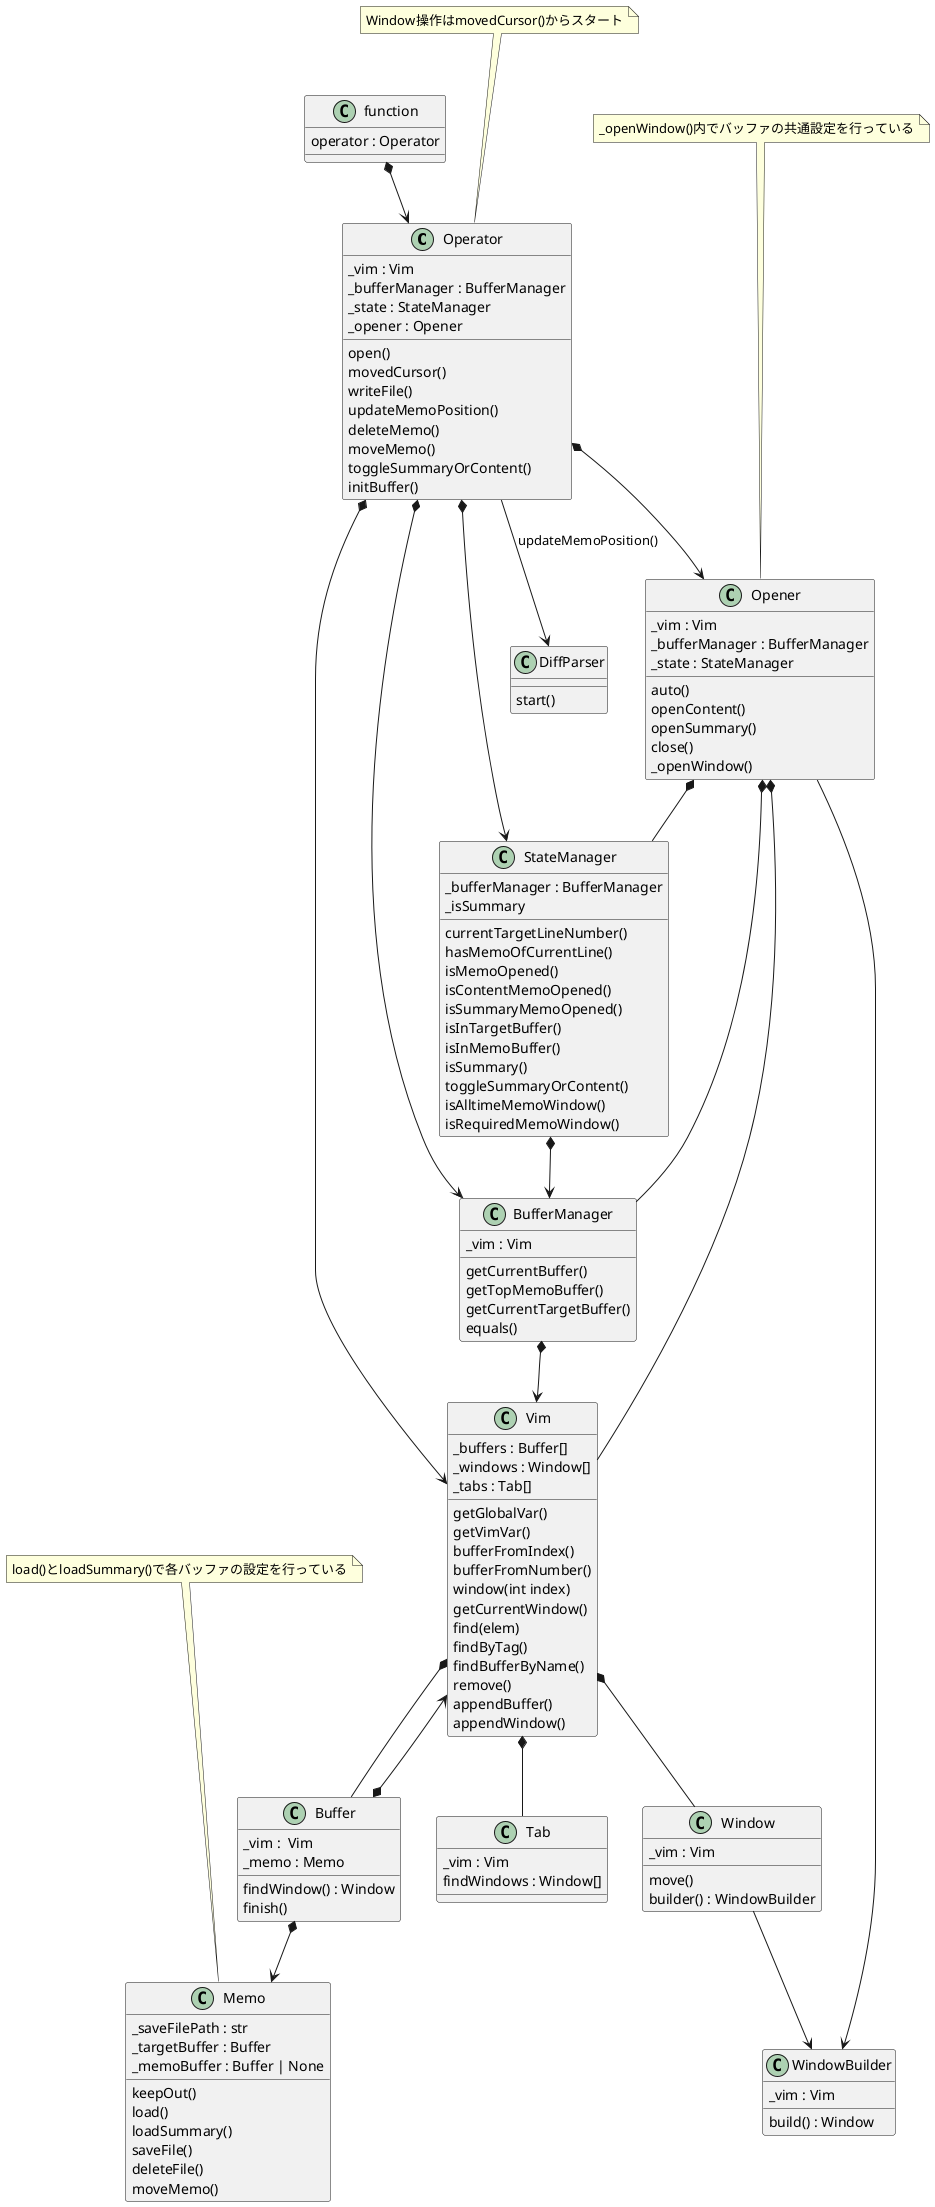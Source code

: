 @startuml memo_vim.png

class Operator {
    _vim : Vim
    _bufferManager : BufferManager
    _state : StateManager
    _opener : Opener
    open()
    movedCursor()
    writeFile()
    updateMemoPosition()
    deleteMemo()
    moveMemo()
    toggleSummaryOrContent()
    initBuffer()
    }

Operator *--> Vim
Operator *--> BufferManager
Operator *--> StateManager
Operator *--> Opener
Operator --> DiffParser : updateMemoPosition()

class Opener {
    _vim : Vim
    _bufferManager : BufferManager
    _state : StateManager
    auto()
    openContent()
    openSummary()
    close()
    _openWindow()
    }

Opener *-- Vim
Opener *-- BufferManager
Opener *-- StateManager

class StateManager {
    _bufferManager : BufferManager
    _isSummary
    currentTargetLineNumber()
    hasMemoOfCurrentLine()
    isMemoOpened()
    isContentMemoOpened()
    isSummaryMemoOpened()
    isInTargetBuffer()
    isInMemoBuffer()
    isSummary()
    toggleSummaryOrContent()
    isAlltimeMemoWindow()
    isRequiredMemoWindow()
    }

StateManager *--> BufferManager

class BufferManager {
    _vim : Vim
    getCurrentBuffer()
    getTopMemoBuffer()
    getCurrentTargetBuffer()
    equals()
    }

BufferManager *--> Vim

class function {
    operator : Operator
    }

function *--> Operator

class Vim {
    _buffers : Buffer[]
    _windows : Window[]
    _tabs : Tab[]
    getGlobalVar()
    getVimVar()
    bufferFromIndex()
    bufferFromNumber()
    window(int index)
    getCurrentWindow()
    find(elem)
    findByTag()
    findBufferByName()
    remove()
    appendBuffer()
    appendWindow()
    }

Vim *-- Buffer
Vim *-- Window
Vim *-- Tab

class Buffer {
    _vim :  Vim
    _memo : Memo
    findWindow() : Window
    finish()
    }

Buffer *--> Vim
Buffer *--> Memo

class Window {
    _vim : Vim
    move()
    builder() : WindowBuilder
    }

Window --> WindowBuilder

class WindowBuilder {
    _vim : Vim
    build() : Window
    }

Opener --> WindowBuilder

class Tab {
    _vim : Vim
    findWindows : Window[]
    }

class Memo {
    _saveFilePath : str
    _targetBuffer : Buffer
    _memoBuffer : Buffer | None
    keepOut()
    load()
    loadSummary()
    saveFile()
    deleteFile()
    moveMemo()
    }

class DiffParser {
    start()
    }

note "load()とloadSummary()で各バッファの設定を行っている" as N1
N1 ... Memo
note "_openWindow()内でバッファの共通設定を行っている" as N2
N2 ... Opener
note "Window操作はmovedCursor()からスタート" as N3
N3 ... Operator

@enduml
